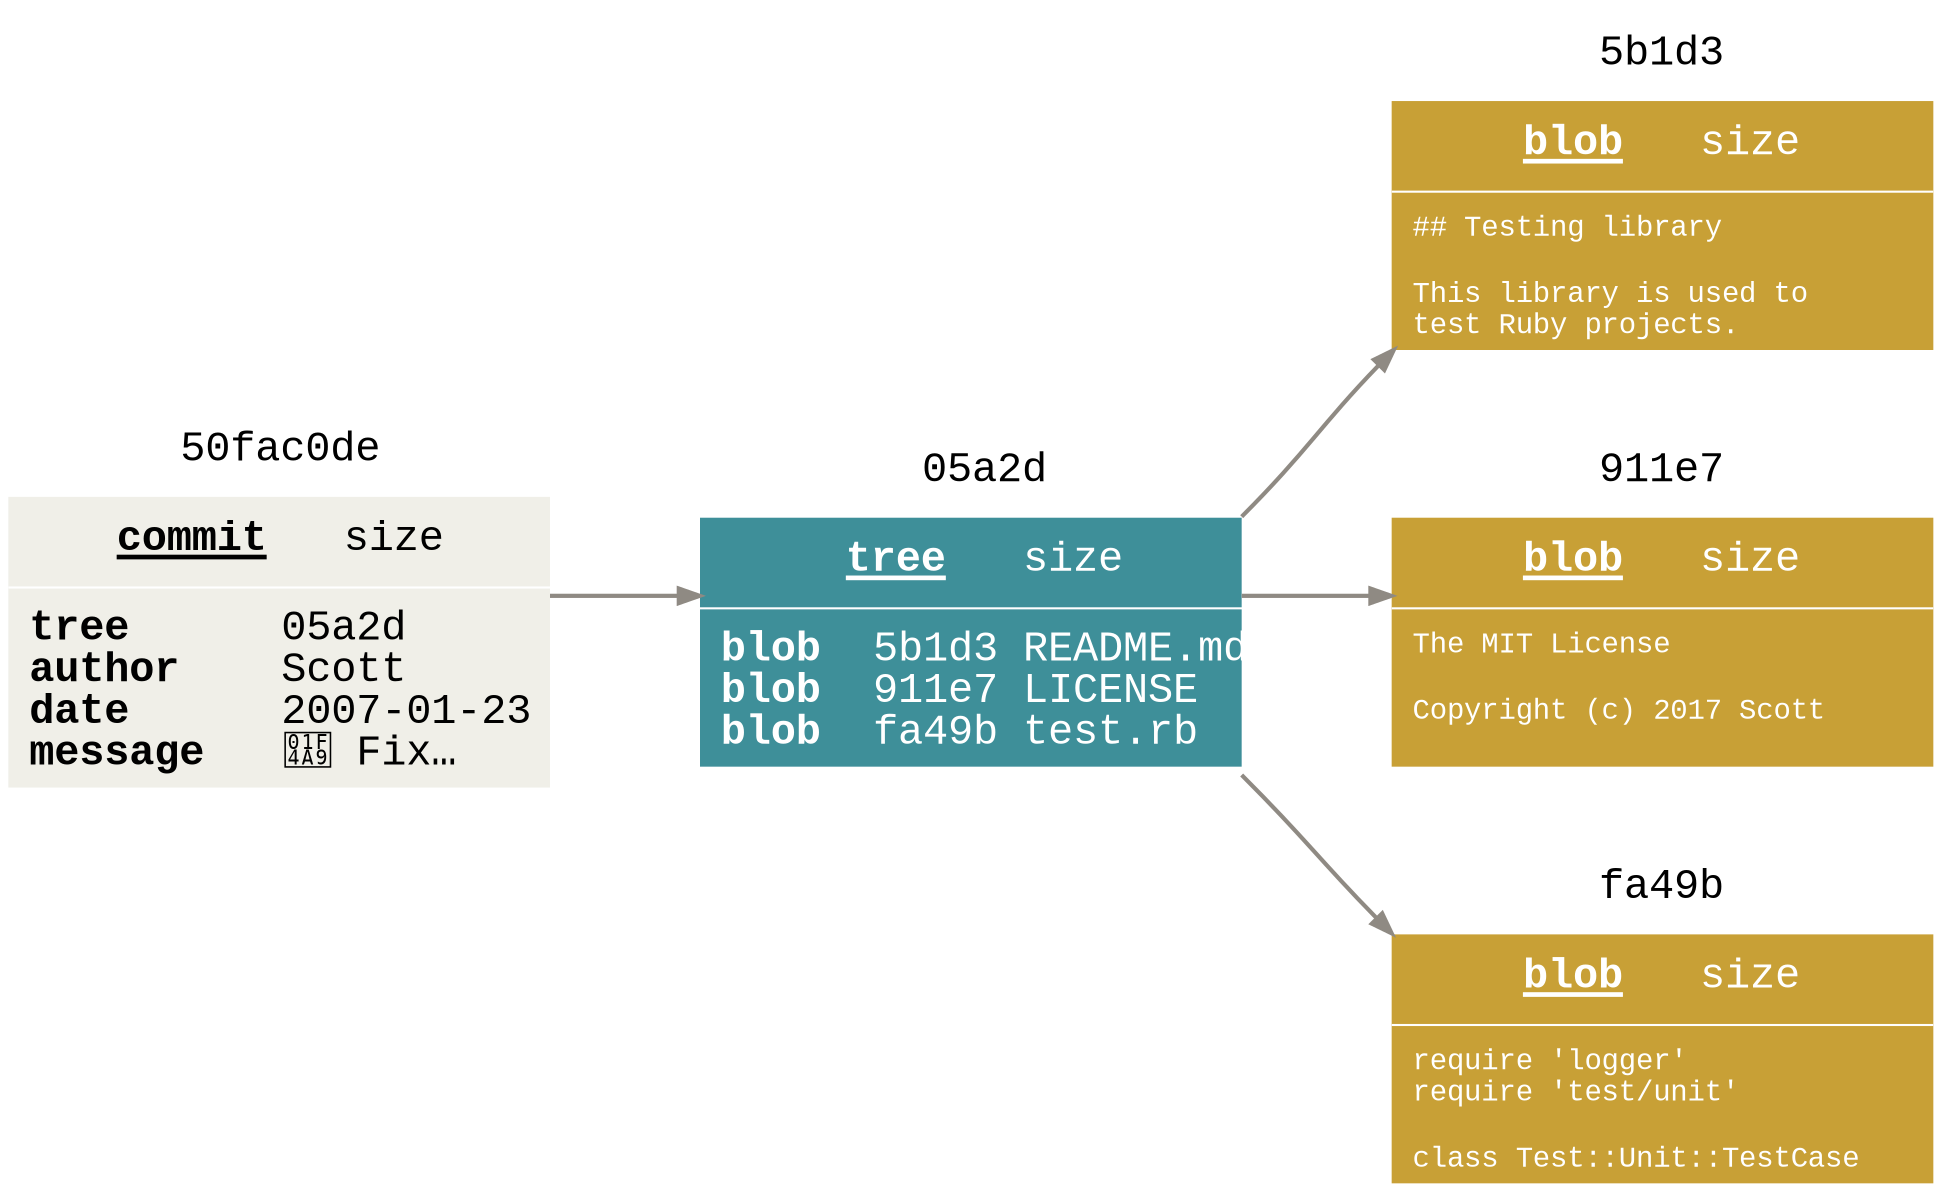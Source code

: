 digraph Git {
  bgcolor="transparent"

  rankdir=LR
  ranksep=1
  nodesep=.5

  edge [color="#8f8a83"
        penwidth=2
        dir="forward"]
  node [shape=box
        fontname="Menlo, Monaco, Consolas, Lucida Console, Courier New, monospace"
        fontsize=20
        margin="0,0"
        penwidth=0]

  node [fontcolor="#000000"
        fillcolor="transparent"]
  commit [label=<
    <table cellspacing="0"
           cellpadding="10"
           color="white"
           border="0"
           bgcolor="#f0efe8"
           fixedsize="true"
           width="260"
           height="184">
      <tr>
        <td border="1"
            width="260"
            bgcolor="white"><font color="black">50fac0de</font></td>
      </tr>
      <tr>
        <td border="1"
            sides="b"><u><b>commit</b></u>   size</td>
      </tr>
      <tr>
        <td align="left"
            balign="left"><b>tree</b>      05a2d<br />
<b>author</b>    Scott<br />
<b>date </b>     2007-01-23<br />
<b>message  </b> 💩 Fix…</td>
      </tr>
    </table>
    >]

  node [fontcolor="#ffffff"
        fillcolor="transparent"]
  root_tree [label=<
    <table cellspacing="0"
           cellpadding="10"
           color="white"
           border="0"
           bgcolor="#3e8f99"
           fixedsize="true"
           width="260"
           height="164">
      <tr>
        <td border="1"
            width="260"
            bgcolor="white"><font color="black">05a2d</font></td>
      </tr>
      <tr>
        <td border="1"
            sides="b"
            port="port_n"><u><b>tree</b></u>   size</td>
      </tr>
      <tr>
        <td align="left"
            balign="left"
            port="port_s"><b>blob</b>  5b1d3 README.md<br />
<b>blob</b>  911e7 LICENSE<br />
<b>blob</b>  fa49b test.rb</td>
      </tr>
    </table>
    >]

  node [fontcolor="#ffffff"
        fillcolor="transparent"]
  readme_blob [label=<
    <table cellspacing="0"
           cellpadding="10"
           color="white"
           border="0"
           bgcolor="#c8a036"
           fixedsize="true"
           width="260"
           height="164">
      <tr>
        <td border="1"
            width="260"
            bgcolor="white"><font color="black">5b1d3</font></td>
      </tr>
      <tr>
        <td border="1"
            sides="b"><b><u>blob</u></b>   size</td>
      </tr>
      <tr>
        <td align="left"
            balign="left"><font point-size="14">## Testing library<br />
<br />
This library is used to<br />
test Ruby projects.</font></td>
      </tr>
    </table>
    >]

  license_blob [label=<
    <table cellspacing="0"
           cellpadding="10"
           color="white"
           border="0"
           bgcolor="#c8a036"
           fixedsize="true"
           width="260"
           height="164">
      <tr>
        <td border="1"
            width="260"
            bgcolor="white"><font color="black">911e7</font></td>
      </tr>
      <tr>
        <td border="1"
            sides="b"><b><u>blob</u></b>   size</td>
      </tr>
      <tr>
        <td align="left"
            balign="left"><font point-size="14">The MIT License<br />
<br />
Copyright (c) 2017 Scott</font></td>
      </tr>
    </table>
    >]

  testrb_blob [label=<
    <table cellspacing="0"
           cellpadding="10"
           color="white"
           border="0"
           bgcolor="#c8a036"
           fixedsize="true"
           width="260"
           height="164">
      <tr>
        <td border="1"
            width="260"
            bgcolor="white"><font color="black">fa49b</font></td>
      </tr>
      <tr>
        <td border="1"
            sides="b"
            port="port"><b><u>blob</u></b>   size</td>
      </tr>
      <tr>
        <td align="left"
            balign="left"><font point-size="14">require 'logger'<br />
require 'test/unit'<br />
<br />
class Test::Unit::TestCase</font></td>
      </tr>
    </table>
    >]

  commit -> root_tree

  root_tree:port_n:ne -> readme_blob:sw
  root_tree:e -> license_blob
  root_tree:port_s:se -> testrb_blob:port:nw
}
